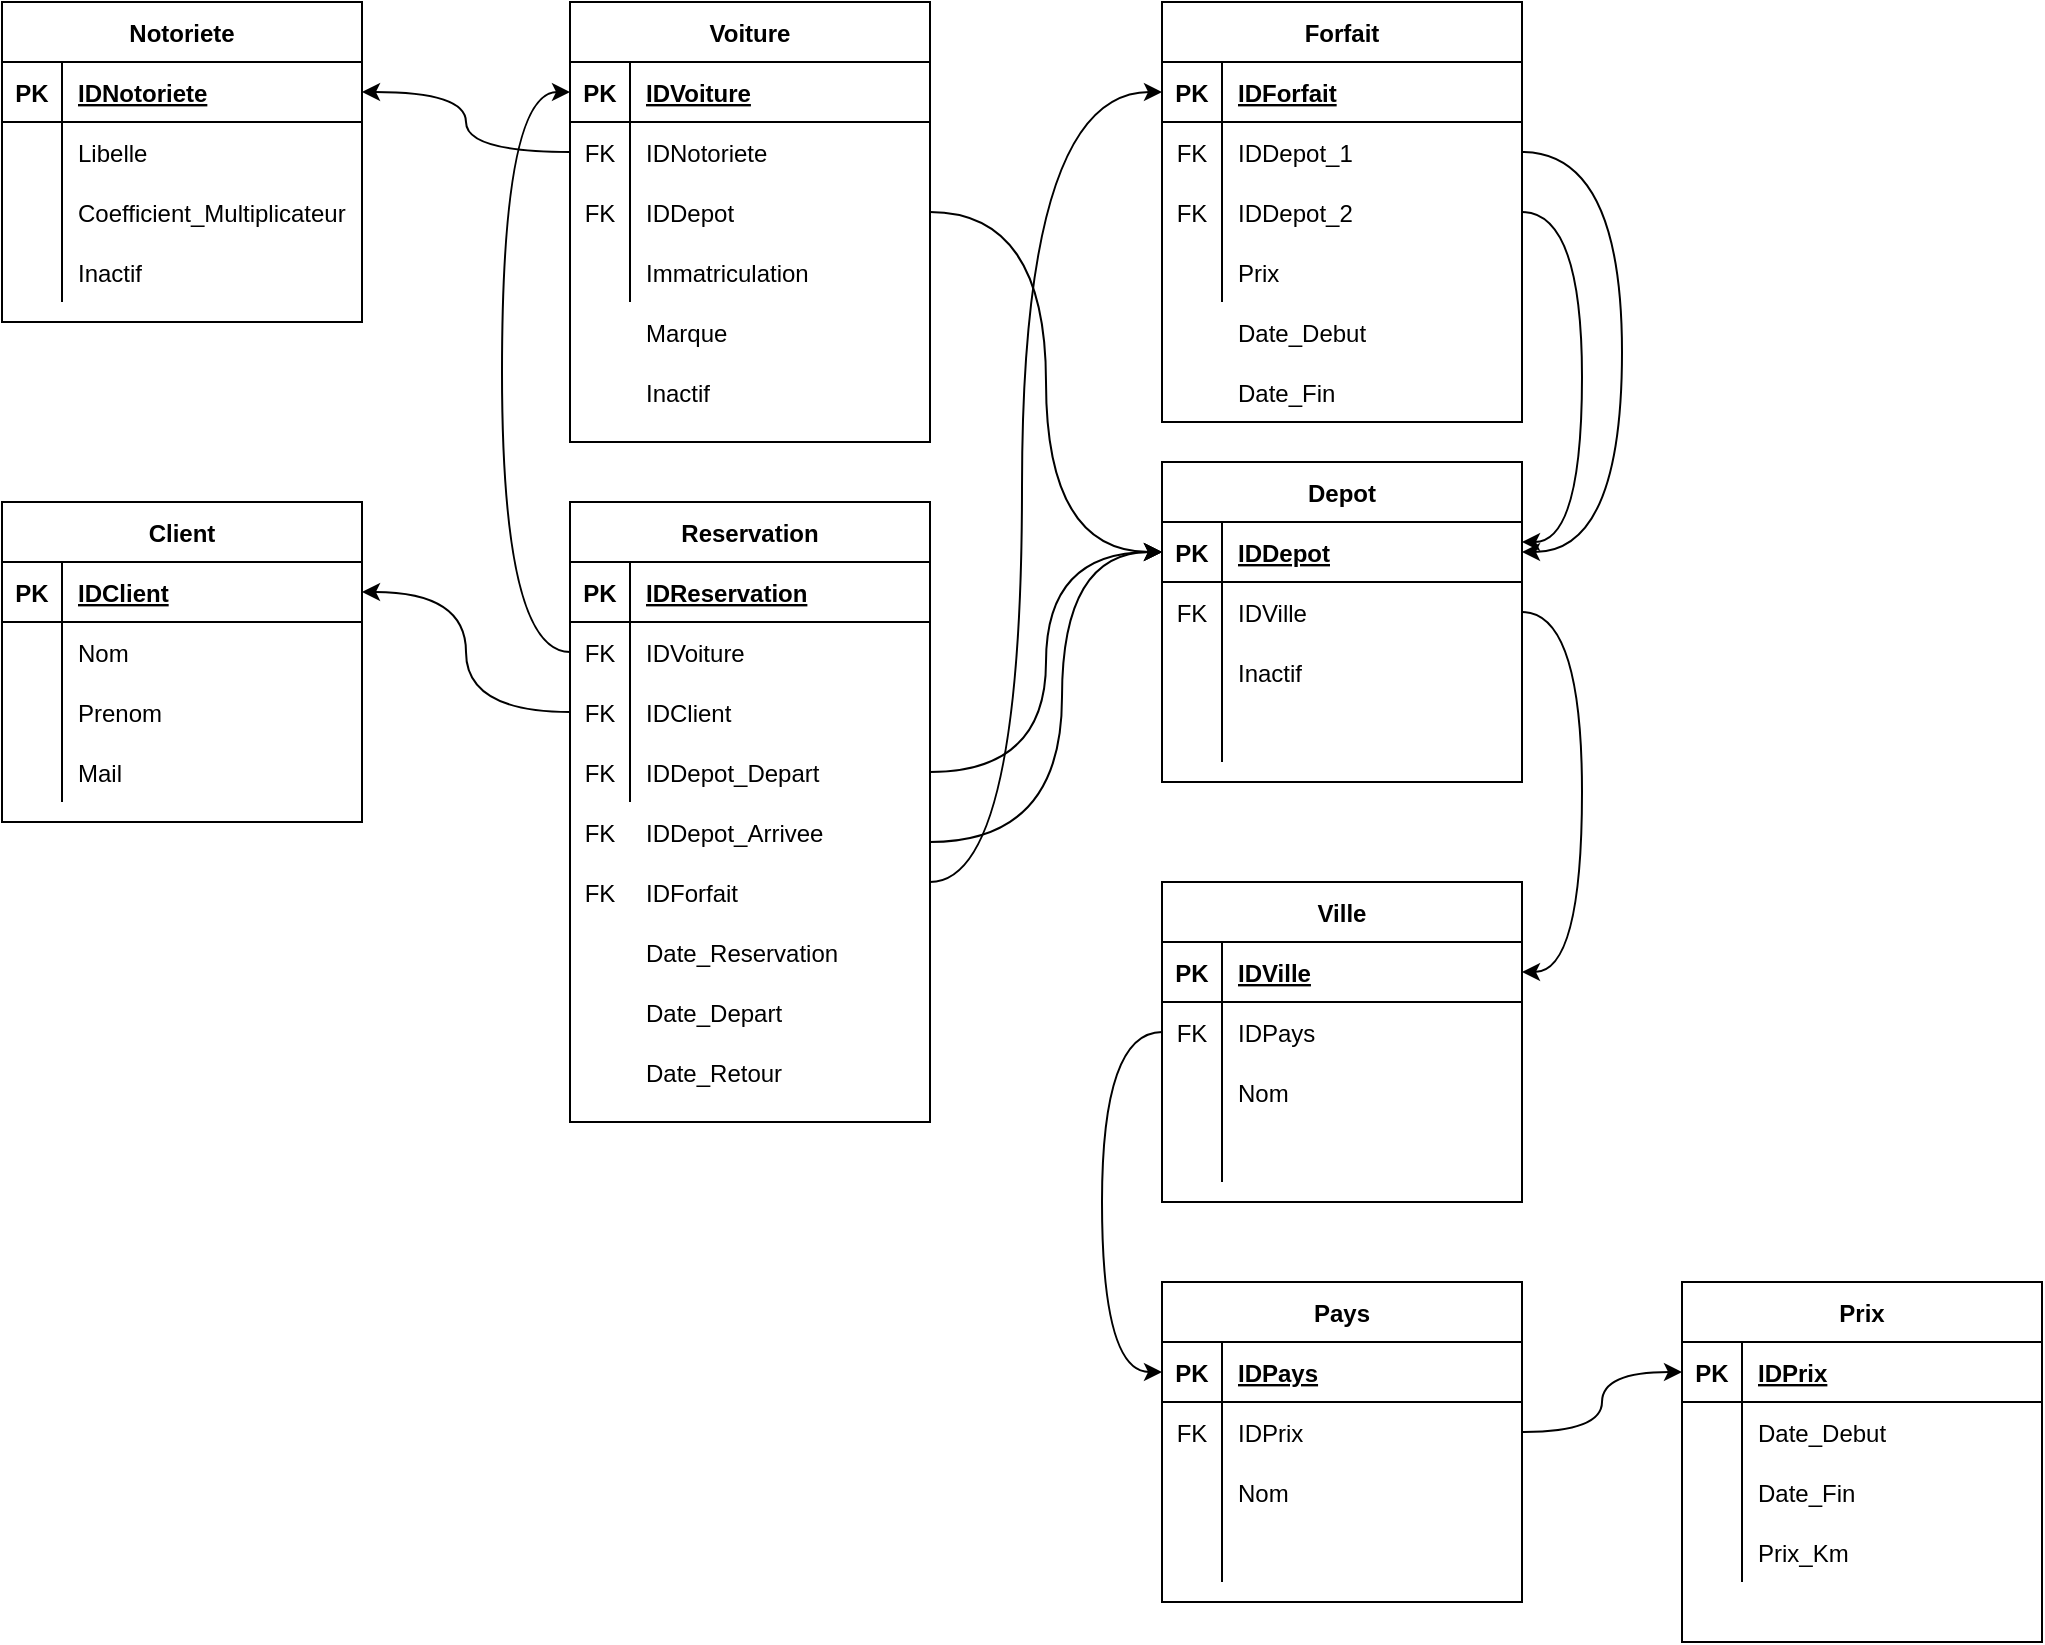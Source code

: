 <mxfile version="14.4.3" type="device"><diagram id="C5RBs43oDa-KdzZeNtuy" name="Page-1"><mxGraphModel dx="954" dy="632" grid="1" gridSize="10" guides="1" tooltips="1" connect="1" arrows="1" fold="1" page="1" pageScale="1" pageWidth="827" pageHeight="1169" math="0" shadow="0"><root><mxCell id="WIyWlLk6GJQsqaUBKTNV-0"/><mxCell id="WIyWlLk6GJQsqaUBKTNV-1" parent="WIyWlLk6GJQsqaUBKTNV-0"/><mxCell id="fyf5GPhrcQFRawaEFToc-0" value="Notoriete" style="shape=table;startSize=30;container=1;collapsible=1;childLayout=tableLayout;fixedRows=1;rowLines=0;fontStyle=1;align=center;resizeLast=1;" parent="WIyWlLk6GJQsqaUBKTNV-1" vertex="1"><mxGeometry x="40" y="80" width="180" height="160" as="geometry"/></mxCell><mxCell id="fyf5GPhrcQFRawaEFToc-1" value="" style="shape=partialRectangle;collapsible=0;dropTarget=0;pointerEvents=0;fillColor=none;top=0;left=0;bottom=1;right=0;points=[[0,0.5],[1,0.5]];portConstraint=eastwest;" parent="fyf5GPhrcQFRawaEFToc-0" vertex="1"><mxGeometry y="30" width="180" height="30" as="geometry"/></mxCell><mxCell id="fyf5GPhrcQFRawaEFToc-2" value="PK" style="shape=partialRectangle;connectable=0;fillColor=none;top=0;left=0;bottom=0;right=0;fontStyle=1;overflow=hidden;" parent="fyf5GPhrcQFRawaEFToc-1" vertex="1"><mxGeometry width="30" height="30" as="geometry"/></mxCell><mxCell id="fyf5GPhrcQFRawaEFToc-3" value="IDNotoriete" style="shape=partialRectangle;connectable=0;fillColor=none;top=0;left=0;bottom=0;right=0;align=left;spacingLeft=6;fontStyle=5;overflow=hidden;" parent="fyf5GPhrcQFRawaEFToc-1" vertex="1"><mxGeometry x="30" width="150" height="30" as="geometry"/></mxCell><mxCell id="fyf5GPhrcQFRawaEFToc-4" value="" style="shape=partialRectangle;collapsible=0;dropTarget=0;pointerEvents=0;fillColor=none;top=0;left=0;bottom=0;right=0;points=[[0,0.5],[1,0.5]];portConstraint=eastwest;" parent="fyf5GPhrcQFRawaEFToc-0" vertex="1"><mxGeometry y="60" width="180" height="30" as="geometry"/></mxCell><mxCell id="fyf5GPhrcQFRawaEFToc-5" value="" style="shape=partialRectangle;connectable=0;fillColor=none;top=0;left=0;bottom=0;right=0;editable=1;overflow=hidden;" parent="fyf5GPhrcQFRawaEFToc-4" vertex="1"><mxGeometry width="30" height="30" as="geometry"/></mxCell><mxCell id="fyf5GPhrcQFRawaEFToc-6" value="Libelle" style="shape=partialRectangle;connectable=0;fillColor=none;top=0;left=0;bottom=0;right=0;align=left;spacingLeft=6;overflow=hidden;" parent="fyf5GPhrcQFRawaEFToc-4" vertex="1"><mxGeometry x="30" width="150" height="30" as="geometry"/></mxCell><mxCell id="fyf5GPhrcQFRawaEFToc-7" value="" style="shape=partialRectangle;collapsible=0;dropTarget=0;pointerEvents=0;fillColor=none;top=0;left=0;bottom=0;right=0;points=[[0,0.5],[1,0.5]];portConstraint=eastwest;" parent="fyf5GPhrcQFRawaEFToc-0" vertex="1"><mxGeometry y="90" width="180" height="30" as="geometry"/></mxCell><mxCell id="fyf5GPhrcQFRawaEFToc-8" value="" style="shape=partialRectangle;connectable=0;fillColor=none;top=0;left=0;bottom=0;right=0;editable=1;overflow=hidden;" parent="fyf5GPhrcQFRawaEFToc-7" vertex="1"><mxGeometry width="30" height="30" as="geometry"/></mxCell><mxCell id="fyf5GPhrcQFRawaEFToc-9" value="Coefficient_Multiplicateur" style="shape=partialRectangle;connectable=0;fillColor=none;top=0;left=0;bottom=0;right=0;align=left;spacingLeft=6;overflow=hidden;" parent="fyf5GPhrcQFRawaEFToc-7" vertex="1"><mxGeometry x="30" width="150" height="30" as="geometry"/></mxCell><mxCell id="fyf5GPhrcQFRawaEFToc-10" value="" style="shape=partialRectangle;collapsible=0;dropTarget=0;pointerEvents=0;fillColor=none;top=0;left=0;bottom=0;right=0;points=[[0,0.5],[1,0.5]];portConstraint=eastwest;" parent="fyf5GPhrcQFRawaEFToc-0" vertex="1"><mxGeometry y="120" width="180" height="30" as="geometry"/></mxCell><mxCell id="fyf5GPhrcQFRawaEFToc-11" value="" style="shape=partialRectangle;connectable=0;fillColor=none;top=0;left=0;bottom=0;right=0;editable=1;overflow=hidden;" parent="fyf5GPhrcQFRawaEFToc-10" vertex="1"><mxGeometry width="30" height="30" as="geometry"/></mxCell><mxCell id="fyf5GPhrcQFRawaEFToc-12" value="Inactif" style="shape=partialRectangle;connectable=0;fillColor=none;top=0;left=0;bottom=0;right=0;align=left;spacingLeft=6;overflow=hidden;" parent="fyf5GPhrcQFRawaEFToc-10" vertex="1"><mxGeometry x="30" width="150" height="30" as="geometry"/></mxCell><mxCell id="fyf5GPhrcQFRawaEFToc-13" value="Voiture" style="shape=table;startSize=30;container=1;collapsible=1;childLayout=tableLayout;fixedRows=1;rowLines=0;fontStyle=1;align=center;resizeLast=1;" parent="WIyWlLk6GJQsqaUBKTNV-1" vertex="1"><mxGeometry x="324" y="80" width="180" height="220" as="geometry"/></mxCell><mxCell id="fyf5GPhrcQFRawaEFToc-14" value="" style="shape=partialRectangle;collapsible=0;dropTarget=0;pointerEvents=0;fillColor=none;top=0;left=0;bottom=1;right=0;points=[[0,0.5],[1,0.5]];portConstraint=eastwest;" parent="fyf5GPhrcQFRawaEFToc-13" vertex="1"><mxGeometry y="30" width="180" height="30" as="geometry"/></mxCell><mxCell id="fyf5GPhrcQFRawaEFToc-15" value="PK" style="shape=partialRectangle;connectable=0;fillColor=none;top=0;left=0;bottom=0;right=0;fontStyle=1;overflow=hidden;" parent="fyf5GPhrcQFRawaEFToc-14" vertex="1"><mxGeometry width="30" height="30" as="geometry"/></mxCell><mxCell id="fyf5GPhrcQFRawaEFToc-16" value="IDVoiture" style="shape=partialRectangle;connectable=0;fillColor=none;top=0;left=0;bottom=0;right=0;align=left;spacingLeft=6;fontStyle=5;overflow=hidden;" parent="fyf5GPhrcQFRawaEFToc-14" vertex="1"><mxGeometry x="30" width="150" height="30" as="geometry"/></mxCell><mxCell id="fyf5GPhrcQFRawaEFToc-17" value="" style="shape=partialRectangle;collapsible=0;dropTarget=0;pointerEvents=0;fillColor=none;top=0;left=0;bottom=0;right=0;points=[[0,0.5],[1,0.5]];portConstraint=eastwest;" parent="fyf5GPhrcQFRawaEFToc-13" vertex="1"><mxGeometry y="60" width="180" height="30" as="geometry"/></mxCell><mxCell id="fyf5GPhrcQFRawaEFToc-18" value="FK" style="shape=partialRectangle;connectable=0;fillColor=none;top=0;left=0;bottom=0;right=0;editable=1;overflow=hidden;" parent="fyf5GPhrcQFRawaEFToc-17" vertex="1"><mxGeometry width="30" height="30" as="geometry"/></mxCell><mxCell id="fyf5GPhrcQFRawaEFToc-19" value="IDNotoriete" style="shape=partialRectangle;connectable=0;fillColor=none;top=0;left=0;bottom=0;right=0;align=left;spacingLeft=6;overflow=hidden;" parent="fyf5GPhrcQFRawaEFToc-17" vertex="1"><mxGeometry x="30" width="150" height="30" as="geometry"/></mxCell><mxCell id="fyf5GPhrcQFRawaEFToc-20" value="" style="shape=partialRectangle;collapsible=0;dropTarget=0;pointerEvents=0;fillColor=none;top=0;left=0;bottom=0;right=0;points=[[0,0.5],[1,0.5]];portConstraint=eastwest;" parent="fyf5GPhrcQFRawaEFToc-13" vertex="1"><mxGeometry y="90" width="180" height="30" as="geometry"/></mxCell><mxCell id="fyf5GPhrcQFRawaEFToc-21" value="FK" style="shape=partialRectangle;connectable=0;fillColor=none;top=0;left=0;bottom=0;right=0;editable=1;overflow=hidden;" parent="fyf5GPhrcQFRawaEFToc-20" vertex="1"><mxGeometry width="30" height="30" as="geometry"/></mxCell><mxCell id="fyf5GPhrcQFRawaEFToc-22" value="IDDepot" style="shape=partialRectangle;connectable=0;fillColor=none;top=0;left=0;bottom=0;right=0;align=left;spacingLeft=6;overflow=hidden;" parent="fyf5GPhrcQFRawaEFToc-20" vertex="1"><mxGeometry x="30" width="150" height="30" as="geometry"/></mxCell><mxCell id="fyf5GPhrcQFRawaEFToc-23" value="" style="shape=partialRectangle;collapsible=0;dropTarget=0;pointerEvents=0;fillColor=none;top=0;left=0;bottom=0;right=0;points=[[0,0.5],[1,0.5]];portConstraint=eastwest;" parent="fyf5GPhrcQFRawaEFToc-13" vertex="1"><mxGeometry y="120" width="180" height="30" as="geometry"/></mxCell><mxCell id="fyf5GPhrcQFRawaEFToc-24" value="" style="shape=partialRectangle;connectable=0;fillColor=none;top=0;left=0;bottom=0;right=0;editable=1;overflow=hidden;" parent="fyf5GPhrcQFRawaEFToc-23" vertex="1"><mxGeometry width="30" height="30" as="geometry"/></mxCell><mxCell id="fyf5GPhrcQFRawaEFToc-25" value="Immatriculation" style="shape=partialRectangle;connectable=0;fillColor=none;top=0;left=0;bottom=0;right=0;align=left;spacingLeft=6;overflow=hidden;" parent="fyf5GPhrcQFRawaEFToc-23" vertex="1"><mxGeometry x="30" width="150" height="30" as="geometry"/></mxCell><mxCell id="fyf5GPhrcQFRawaEFToc-26" style="edgeStyle=orthogonalEdgeStyle;rounded=0;orthogonalLoop=1;jettySize=auto;html=1;exitX=0;exitY=0.5;exitDx=0;exitDy=0;entryX=1;entryY=0.5;entryDx=0;entryDy=0;curved=1;" parent="WIyWlLk6GJQsqaUBKTNV-1" source="fyf5GPhrcQFRawaEFToc-17" target="fyf5GPhrcQFRawaEFToc-1" edge="1"><mxGeometry relative="1" as="geometry"/></mxCell><mxCell id="fyf5GPhrcQFRawaEFToc-27" value="Client" style="shape=table;startSize=30;container=1;collapsible=1;childLayout=tableLayout;fixedRows=1;rowLines=0;fontStyle=1;align=center;resizeLast=1;" parent="WIyWlLk6GJQsqaUBKTNV-1" vertex="1"><mxGeometry x="40" y="330" width="180" height="160" as="geometry"/></mxCell><mxCell id="fyf5GPhrcQFRawaEFToc-28" value="" style="shape=partialRectangle;collapsible=0;dropTarget=0;pointerEvents=0;fillColor=none;top=0;left=0;bottom=1;right=0;points=[[0,0.5],[1,0.5]];portConstraint=eastwest;" parent="fyf5GPhrcQFRawaEFToc-27" vertex="1"><mxGeometry y="30" width="180" height="30" as="geometry"/></mxCell><mxCell id="fyf5GPhrcQFRawaEFToc-29" value="PK" style="shape=partialRectangle;connectable=0;fillColor=none;top=0;left=0;bottom=0;right=0;fontStyle=1;overflow=hidden;" parent="fyf5GPhrcQFRawaEFToc-28" vertex="1"><mxGeometry width="30" height="30" as="geometry"/></mxCell><mxCell id="fyf5GPhrcQFRawaEFToc-30" value="IDClient" style="shape=partialRectangle;connectable=0;fillColor=none;top=0;left=0;bottom=0;right=0;align=left;spacingLeft=6;fontStyle=5;overflow=hidden;" parent="fyf5GPhrcQFRawaEFToc-28" vertex="1"><mxGeometry x="30" width="150" height="30" as="geometry"/></mxCell><mxCell id="fyf5GPhrcQFRawaEFToc-31" value="" style="shape=partialRectangle;collapsible=0;dropTarget=0;pointerEvents=0;fillColor=none;top=0;left=0;bottom=0;right=0;points=[[0,0.5],[1,0.5]];portConstraint=eastwest;" parent="fyf5GPhrcQFRawaEFToc-27" vertex="1"><mxGeometry y="60" width="180" height="30" as="geometry"/></mxCell><mxCell id="fyf5GPhrcQFRawaEFToc-32" value="" style="shape=partialRectangle;connectable=0;fillColor=none;top=0;left=0;bottom=0;right=0;editable=1;overflow=hidden;" parent="fyf5GPhrcQFRawaEFToc-31" vertex="1"><mxGeometry width="30" height="30" as="geometry"/></mxCell><mxCell id="fyf5GPhrcQFRawaEFToc-33" value="Nom" style="shape=partialRectangle;connectable=0;fillColor=none;top=0;left=0;bottom=0;right=0;align=left;spacingLeft=6;overflow=hidden;" parent="fyf5GPhrcQFRawaEFToc-31" vertex="1"><mxGeometry x="30" width="150" height="30" as="geometry"/></mxCell><mxCell id="fyf5GPhrcQFRawaEFToc-34" value="" style="shape=partialRectangle;collapsible=0;dropTarget=0;pointerEvents=0;fillColor=none;top=0;left=0;bottom=0;right=0;points=[[0,0.5],[1,0.5]];portConstraint=eastwest;" parent="fyf5GPhrcQFRawaEFToc-27" vertex="1"><mxGeometry y="90" width="180" height="30" as="geometry"/></mxCell><mxCell id="fyf5GPhrcQFRawaEFToc-35" value="" style="shape=partialRectangle;connectable=0;fillColor=none;top=0;left=0;bottom=0;right=0;editable=1;overflow=hidden;" parent="fyf5GPhrcQFRawaEFToc-34" vertex="1"><mxGeometry width="30" height="30" as="geometry"/></mxCell><mxCell id="fyf5GPhrcQFRawaEFToc-36" value="Prenom" style="shape=partialRectangle;connectable=0;fillColor=none;top=0;left=0;bottom=0;right=0;align=left;spacingLeft=6;overflow=hidden;" parent="fyf5GPhrcQFRawaEFToc-34" vertex="1"><mxGeometry x="30" width="150" height="30" as="geometry"/></mxCell><mxCell id="fyf5GPhrcQFRawaEFToc-37" value="" style="shape=partialRectangle;collapsible=0;dropTarget=0;pointerEvents=0;fillColor=none;top=0;left=0;bottom=0;right=0;points=[[0,0.5],[1,0.5]];portConstraint=eastwest;" parent="fyf5GPhrcQFRawaEFToc-27" vertex="1"><mxGeometry y="120" width="180" height="30" as="geometry"/></mxCell><mxCell id="fyf5GPhrcQFRawaEFToc-38" value="" style="shape=partialRectangle;connectable=0;fillColor=none;top=0;left=0;bottom=0;right=0;editable=1;overflow=hidden;" parent="fyf5GPhrcQFRawaEFToc-37" vertex="1"><mxGeometry width="30" height="30" as="geometry"/></mxCell><mxCell id="fyf5GPhrcQFRawaEFToc-39" value="Mail" style="shape=partialRectangle;connectable=0;fillColor=none;top=0;left=0;bottom=0;right=0;align=left;spacingLeft=6;overflow=hidden;" parent="fyf5GPhrcQFRawaEFToc-37" vertex="1"><mxGeometry x="30" width="150" height="30" as="geometry"/></mxCell><mxCell id="fyf5GPhrcQFRawaEFToc-40" value="Reservation" style="shape=table;startSize=30;container=1;collapsible=1;childLayout=tableLayout;fixedRows=1;rowLines=0;fontStyle=1;align=center;resizeLast=1;" parent="WIyWlLk6GJQsqaUBKTNV-1" vertex="1"><mxGeometry x="324" y="330" width="180" height="310" as="geometry"/></mxCell><mxCell id="fyf5GPhrcQFRawaEFToc-41" value="" style="shape=partialRectangle;collapsible=0;dropTarget=0;pointerEvents=0;fillColor=none;top=0;left=0;bottom=1;right=0;points=[[0,0.5],[1,0.5]];portConstraint=eastwest;" parent="fyf5GPhrcQFRawaEFToc-40" vertex="1"><mxGeometry y="30" width="180" height="30" as="geometry"/></mxCell><mxCell id="fyf5GPhrcQFRawaEFToc-42" value="PK" style="shape=partialRectangle;connectable=0;fillColor=none;top=0;left=0;bottom=0;right=0;fontStyle=1;overflow=hidden;" parent="fyf5GPhrcQFRawaEFToc-41" vertex="1"><mxGeometry width="30" height="30" as="geometry"/></mxCell><mxCell id="fyf5GPhrcQFRawaEFToc-43" value="IDReservation" style="shape=partialRectangle;connectable=0;fillColor=none;top=0;left=0;bottom=0;right=0;align=left;spacingLeft=6;fontStyle=5;overflow=hidden;" parent="fyf5GPhrcQFRawaEFToc-41" vertex="1"><mxGeometry x="30" width="150" height="30" as="geometry"/></mxCell><mxCell id="fyf5GPhrcQFRawaEFToc-44" value="" style="shape=partialRectangle;collapsible=0;dropTarget=0;pointerEvents=0;fillColor=none;top=0;left=0;bottom=0;right=0;points=[[0,0.5],[1,0.5]];portConstraint=eastwest;" parent="fyf5GPhrcQFRawaEFToc-40" vertex="1"><mxGeometry y="60" width="180" height="30" as="geometry"/></mxCell><mxCell id="fyf5GPhrcQFRawaEFToc-45" value="FK" style="shape=partialRectangle;connectable=0;fillColor=none;top=0;left=0;bottom=0;right=0;editable=1;overflow=hidden;" parent="fyf5GPhrcQFRawaEFToc-44" vertex="1"><mxGeometry width="30" height="30" as="geometry"/></mxCell><mxCell id="fyf5GPhrcQFRawaEFToc-46" value="IDVoiture" style="shape=partialRectangle;connectable=0;fillColor=none;top=0;left=0;bottom=0;right=0;align=left;spacingLeft=6;overflow=hidden;" parent="fyf5GPhrcQFRawaEFToc-44" vertex="1"><mxGeometry x="30" width="150" height="30" as="geometry"/></mxCell><mxCell id="fyf5GPhrcQFRawaEFToc-47" value="" style="shape=partialRectangle;collapsible=0;dropTarget=0;pointerEvents=0;fillColor=none;top=0;left=0;bottom=0;right=0;points=[[0,0.5],[1,0.5]];portConstraint=eastwest;" parent="fyf5GPhrcQFRawaEFToc-40" vertex="1"><mxGeometry y="90" width="180" height="30" as="geometry"/></mxCell><mxCell id="fyf5GPhrcQFRawaEFToc-48" value="FK" style="shape=partialRectangle;connectable=0;fillColor=none;top=0;left=0;bottom=0;right=0;editable=1;overflow=hidden;" parent="fyf5GPhrcQFRawaEFToc-47" vertex="1"><mxGeometry width="30" height="30" as="geometry"/></mxCell><mxCell id="fyf5GPhrcQFRawaEFToc-49" value="IDClient" style="shape=partialRectangle;connectable=0;fillColor=none;top=0;left=0;bottom=0;right=0;align=left;spacingLeft=6;overflow=hidden;" parent="fyf5GPhrcQFRawaEFToc-47" vertex="1"><mxGeometry x="30" width="150" height="30" as="geometry"/></mxCell><mxCell id="fyf5GPhrcQFRawaEFToc-50" value="" style="shape=partialRectangle;collapsible=0;dropTarget=0;pointerEvents=0;fillColor=none;top=0;left=0;bottom=0;right=0;points=[[0,0.5],[1,0.5]];portConstraint=eastwest;" parent="fyf5GPhrcQFRawaEFToc-40" vertex="1"><mxGeometry y="120" width="180" height="30" as="geometry"/></mxCell><mxCell id="fyf5GPhrcQFRawaEFToc-51" value="FK" style="shape=partialRectangle;connectable=0;fillColor=none;top=0;left=0;bottom=0;right=0;editable=1;overflow=hidden;" parent="fyf5GPhrcQFRawaEFToc-50" vertex="1"><mxGeometry width="30" height="30" as="geometry"/></mxCell><mxCell id="fyf5GPhrcQFRawaEFToc-52" value="IDDepot_Depart" style="shape=partialRectangle;connectable=0;fillColor=none;top=0;left=0;bottom=0;right=0;align=left;spacingLeft=6;overflow=hidden;" parent="fyf5GPhrcQFRawaEFToc-50" vertex="1"><mxGeometry x="30" width="150" height="30" as="geometry"/></mxCell><mxCell id="fyf5GPhrcQFRawaEFToc-54" value="Depot" style="shape=table;startSize=30;container=1;collapsible=1;childLayout=tableLayout;fixedRows=1;rowLines=0;fontStyle=1;align=center;resizeLast=1;" parent="WIyWlLk6GJQsqaUBKTNV-1" vertex="1"><mxGeometry x="620" y="310" width="180" height="160" as="geometry"/></mxCell><mxCell id="fyf5GPhrcQFRawaEFToc-55" value="" style="shape=partialRectangle;collapsible=0;dropTarget=0;pointerEvents=0;fillColor=none;top=0;left=0;bottom=1;right=0;points=[[0,0.5],[1,0.5]];portConstraint=eastwest;" parent="fyf5GPhrcQFRawaEFToc-54" vertex="1"><mxGeometry y="30" width="180" height="30" as="geometry"/></mxCell><mxCell id="fyf5GPhrcQFRawaEFToc-56" value="PK" style="shape=partialRectangle;connectable=0;fillColor=none;top=0;left=0;bottom=0;right=0;fontStyle=1;overflow=hidden;" parent="fyf5GPhrcQFRawaEFToc-55" vertex="1"><mxGeometry width="30" height="30" as="geometry"/></mxCell><mxCell id="fyf5GPhrcQFRawaEFToc-57" value="IDDepot" style="shape=partialRectangle;connectable=0;fillColor=none;top=0;left=0;bottom=0;right=0;align=left;spacingLeft=6;fontStyle=5;overflow=hidden;" parent="fyf5GPhrcQFRawaEFToc-55" vertex="1"><mxGeometry x="30" width="150" height="30" as="geometry"/></mxCell><mxCell id="fyf5GPhrcQFRawaEFToc-58" value="" style="shape=partialRectangle;collapsible=0;dropTarget=0;pointerEvents=0;fillColor=none;top=0;left=0;bottom=0;right=0;points=[[0,0.5],[1,0.5]];portConstraint=eastwest;" parent="fyf5GPhrcQFRawaEFToc-54" vertex="1"><mxGeometry y="60" width="180" height="30" as="geometry"/></mxCell><mxCell id="fyf5GPhrcQFRawaEFToc-59" value="FK" style="shape=partialRectangle;connectable=0;fillColor=none;top=0;left=0;bottom=0;right=0;editable=1;overflow=hidden;" parent="fyf5GPhrcQFRawaEFToc-58" vertex="1"><mxGeometry width="30" height="30" as="geometry"/></mxCell><mxCell id="fyf5GPhrcQFRawaEFToc-60" value="IDVille" style="shape=partialRectangle;connectable=0;fillColor=none;top=0;left=0;bottom=0;right=0;align=left;spacingLeft=6;overflow=hidden;" parent="fyf5GPhrcQFRawaEFToc-58" vertex="1"><mxGeometry x="30" width="150" height="30" as="geometry"/></mxCell><mxCell id="fyf5GPhrcQFRawaEFToc-61" value="" style="shape=partialRectangle;collapsible=0;dropTarget=0;pointerEvents=0;fillColor=none;top=0;left=0;bottom=0;right=0;points=[[0,0.5],[1,0.5]];portConstraint=eastwest;" parent="fyf5GPhrcQFRawaEFToc-54" vertex="1"><mxGeometry y="90" width="180" height="30" as="geometry"/></mxCell><mxCell id="fyf5GPhrcQFRawaEFToc-62" value="" style="shape=partialRectangle;connectable=0;fillColor=none;top=0;left=0;bottom=0;right=0;editable=1;overflow=hidden;" parent="fyf5GPhrcQFRawaEFToc-61" vertex="1"><mxGeometry width="30" height="30" as="geometry"/></mxCell><mxCell id="fyf5GPhrcQFRawaEFToc-63" value="Inactif" style="shape=partialRectangle;connectable=0;fillColor=none;top=0;left=0;bottom=0;right=0;align=left;spacingLeft=6;overflow=hidden;" parent="fyf5GPhrcQFRawaEFToc-61" vertex="1"><mxGeometry x="30" width="150" height="30" as="geometry"/></mxCell><mxCell id="fyf5GPhrcQFRawaEFToc-64" value="" style="shape=partialRectangle;collapsible=0;dropTarget=0;pointerEvents=0;fillColor=none;top=0;left=0;bottom=0;right=0;points=[[0,0.5],[1,0.5]];portConstraint=eastwest;" parent="fyf5GPhrcQFRawaEFToc-54" vertex="1"><mxGeometry y="120" width="180" height="30" as="geometry"/></mxCell><mxCell id="fyf5GPhrcQFRawaEFToc-65" value="" style="shape=partialRectangle;connectable=0;fillColor=none;top=0;left=0;bottom=0;right=0;editable=1;overflow=hidden;" parent="fyf5GPhrcQFRawaEFToc-64" vertex="1"><mxGeometry width="30" height="30" as="geometry"/></mxCell><mxCell id="fyf5GPhrcQFRawaEFToc-66" value="" style="shape=partialRectangle;connectable=0;fillColor=none;top=0;left=0;bottom=0;right=0;align=left;spacingLeft=6;overflow=hidden;" parent="fyf5GPhrcQFRawaEFToc-64" vertex="1"><mxGeometry x="30" width="150" height="30" as="geometry"/></mxCell><mxCell id="fyf5GPhrcQFRawaEFToc-68" style="edgeStyle=orthogonalEdgeStyle;curved=1;rounded=0;orthogonalLoop=1;jettySize=auto;html=1;exitX=0;exitY=0.5;exitDx=0;exitDy=0;entryX=1;entryY=0.5;entryDx=0;entryDy=0;" parent="WIyWlLk6GJQsqaUBKTNV-1" source="fyf5GPhrcQFRawaEFToc-47" target="fyf5GPhrcQFRawaEFToc-28" edge="1"><mxGeometry relative="1" as="geometry"/></mxCell><mxCell id="fyf5GPhrcQFRawaEFToc-69" value="IDDepot_Arrivee" style="shape=partialRectangle;connectable=0;fillColor=none;top=0;left=0;bottom=0;right=0;align=left;spacingLeft=6;overflow=hidden;" parent="WIyWlLk6GJQsqaUBKTNV-1" vertex="1"><mxGeometry x="354" y="480" width="150" height="30" as="geometry"/></mxCell><mxCell id="fyf5GPhrcQFRawaEFToc-70" value="IDForfait" style="shape=partialRectangle;connectable=0;top=0;left=0;bottom=0;right=0;align=left;spacingLeft=6;overflow=hidden;fillColor=none;" parent="WIyWlLk6GJQsqaUBKTNV-1" vertex="1"><mxGeometry x="354" y="510" width="150" height="30" as="geometry"/></mxCell><mxCell id="fyf5GPhrcQFRawaEFToc-71" value="Date_Reservation" style="shape=partialRectangle;connectable=0;fillColor=none;top=0;left=0;bottom=0;right=0;align=left;spacingLeft=6;overflow=hidden;" parent="WIyWlLk6GJQsqaUBKTNV-1" vertex="1"><mxGeometry x="354" y="540" width="150" height="30" as="geometry"/></mxCell><mxCell id="fyf5GPhrcQFRawaEFToc-72" value="FK" style="shape=partialRectangle;connectable=0;fillColor=none;top=0;left=0;bottom=0;right=0;editable=1;overflow=hidden;" parent="WIyWlLk6GJQsqaUBKTNV-1" vertex="1"><mxGeometry x="324" y="480" width="30" height="30" as="geometry"/></mxCell><mxCell id="fyf5GPhrcQFRawaEFToc-73" value="Ville" style="shape=table;startSize=30;container=1;collapsible=1;childLayout=tableLayout;fixedRows=1;rowLines=0;fontStyle=1;align=center;resizeLast=1;" parent="WIyWlLk6GJQsqaUBKTNV-1" vertex="1"><mxGeometry x="620" y="520" width="180" height="160" as="geometry"/></mxCell><mxCell id="fyf5GPhrcQFRawaEFToc-74" value="" style="shape=partialRectangle;collapsible=0;dropTarget=0;pointerEvents=0;fillColor=none;top=0;left=0;bottom=1;right=0;points=[[0,0.5],[1,0.5]];portConstraint=eastwest;" parent="fyf5GPhrcQFRawaEFToc-73" vertex="1"><mxGeometry y="30" width="180" height="30" as="geometry"/></mxCell><mxCell id="fyf5GPhrcQFRawaEFToc-75" value="PK" style="shape=partialRectangle;connectable=0;fillColor=none;top=0;left=0;bottom=0;right=0;fontStyle=1;overflow=hidden;" parent="fyf5GPhrcQFRawaEFToc-74" vertex="1"><mxGeometry width="30" height="30" as="geometry"/></mxCell><mxCell id="fyf5GPhrcQFRawaEFToc-76" value="IDVille" style="shape=partialRectangle;connectable=0;fillColor=none;top=0;left=0;bottom=0;right=0;align=left;spacingLeft=6;fontStyle=5;overflow=hidden;" parent="fyf5GPhrcQFRawaEFToc-74" vertex="1"><mxGeometry x="30" width="150" height="30" as="geometry"/></mxCell><mxCell id="fyf5GPhrcQFRawaEFToc-77" value="" style="shape=partialRectangle;collapsible=0;dropTarget=0;pointerEvents=0;fillColor=none;top=0;left=0;bottom=0;right=0;points=[[0,0.5],[1,0.5]];portConstraint=eastwest;" parent="fyf5GPhrcQFRawaEFToc-73" vertex="1"><mxGeometry y="60" width="180" height="30" as="geometry"/></mxCell><mxCell id="fyf5GPhrcQFRawaEFToc-78" value="FK" style="shape=partialRectangle;connectable=0;fillColor=none;top=0;left=0;bottom=0;right=0;editable=1;overflow=hidden;" parent="fyf5GPhrcQFRawaEFToc-77" vertex="1"><mxGeometry width="30" height="30" as="geometry"/></mxCell><mxCell id="fyf5GPhrcQFRawaEFToc-79" value="IDPays" style="shape=partialRectangle;connectable=0;fillColor=none;top=0;left=0;bottom=0;right=0;align=left;spacingLeft=6;overflow=hidden;" parent="fyf5GPhrcQFRawaEFToc-77" vertex="1"><mxGeometry x="30" width="150" height="30" as="geometry"/></mxCell><mxCell id="fyf5GPhrcQFRawaEFToc-80" value="" style="shape=partialRectangle;collapsible=0;dropTarget=0;pointerEvents=0;fillColor=none;top=0;left=0;bottom=0;right=0;points=[[0,0.5],[1,0.5]];portConstraint=eastwest;" parent="fyf5GPhrcQFRawaEFToc-73" vertex="1"><mxGeometry y="90" width="180" height="30" as="geometry"/></mxCell><mxCell id="fyf5GPhrcQFRawaEFToc-81" value="" style="shape=partialRectangle;connectable=0;fillColor=none;top=0;left=0;bottom=0;right=0;editable=1;overflow=hidden;" parent="fyf5GPhrcQFRawaEFToc-80" vertex="1"><mxGeometry width="30" height="30" as="geometry"/></mxCell><mxCell id="fyf5GPhrcQFRawaEFToc-82" value="" style="shape=partialRectangle;connectable=0;fillColor=none;top=0;left=0;bottom=0;right=0;align=left;spacingLeft=6;overflow=hidden;" parent="fyf5GPhrcQFRawaEFToc-80" vertex="1"><mxGeometry x="30" width="150" height="30" as="geometry"/></mxCell><mxCell id="fyf5GPhrcQFRawaEFToc-83" value="" style="shape=partialRectangle;collapsible=0;dropTarget=0;pointerEvents=0;fillColor=none;top=0;left=0;bottom=0;right=0;points=[[0,0.5],[1,0.5]];portConstraint=eastwest;" parent="fyf5GPhrcQFRawaEFToc-73" vertex="1"><mxGeometry y="120" width="180" height="30" as="geometry"/></mxCell><mxCell id="fyf5GPhrcQFRawaEFToc-84" value="" style="shape=partialRectangle;connectable=0;fillColor=none;top=0;left=0;bottom=0;right=0;editable=1;overflow=hidden;" parent="fyf5GPhrcQFRawaEFToc-83" vertex="1"><mxGeometry width="30" height="30" as="geometry"/></mxCell><mxCell id="fyf5GPhrcQFRawaEFToc-85" value="" style="shape=partialRectangle;connectable=0;fillColor=none;top=0;left=0;bottom=0;right=0;align=left;spacingLeft=6;overflow=hidden;" parent="fyf5GPhrcQFRawaEFToc-83" vertex="1"><mxGeometry x="30" width="150" height="30" as="geometry"/></mxCell><mxCell id="fyf5GPhrcQFRawaEFToc-87" value="Pays" style="shape=table;startSize=30;container=1;collapsible=1;childLayout=tableLayout;fixedRows=1;rowLines=0;fontStyle=1;align=center;resizeLast=1;" parent="WIyWlLk6GJQsqaUBKTNV-1" vertex="1"><mxGeometry x="620" y="720" width="180" height="160" as="geometry"/></mxCell><mxCell id="fyf5GPhrcQFRawaEFToc-88" value="" style="shape=partialRectangle;collapsible=0;dropTarget=0;pointerEvents=0;fillColor=none;top=0;left=0;bottom=1;right=0;points=[[0,0.5],[1,0.5]];portConstraint=eastwest;" parent="fyf5GPhrcQFRawaEFToc-87" vertex="1"><mxGeometry y="30" width="180" height="30" as="geometry"/></mxCell><mxCell id="fyf5GPhrcQFRawaEFToc-89" value="PK" style="shape=partialRectangle;connectable=0;fillColor=none;top=0;left=0;bottom=0;right=0;fontStyle=1;overflow=hidden;" parent="fyf5GPhrcQFRawaEFToc-88" vertex="1"><mxGeometry width="30" height="30" as="geometry"/></mxCell><mxCell id="fyf5GPhrcQFRawaEFToc-90" value="IDPays" style="shape=partialRectangle;connectable=0;fillColor=none;top=0;left=0;bottom=0;right=0;align=left;spacingLeft=6;fontStyle=5;overflow=hidden;" parent="fyf5GPhrcQFRawaEFToc-88" vertex="1"><mxGeometry x="30" width="150" height="30" as="geometry"/></mxCell><mxCell id="fyf5GPhrcQFRawaEFToc-91" value="" style="shape=partialRectangle;collapsible=0;dropTarget=0;pointerEvents=0;fillColor=none;top=0;left=0;bottom=0;right=0;points=[[0,0.5],[1,0.5]];portConstraint=eastwest;" parent="fyf5GPhrcQFRawaEFToc-87" vertex="1"><mxGeometry y="60" width="180" height="30" as="geometry"/></mxCell><mxCell id="fyf5GPhrcQFRawaEFToc-92" value="FK" style="shape=partialRectangle;connectable=0;fillColor=none;top=0;left=0;bottom=0;right=0;editable=1;overflow=hidden;" parent="fyf5GPhrcQFRawaEFToc-91" vertex="1"><mxGeometry width="30" height="30" as="geometry"/></mxCell><mxCell id="fyf5GPhrcQFRawaEFToc-93" value="IDPrix" style="shape=partialRectangle;connectable=0;fillColor=none;top=0;left=0;bottom=0;right=0;align=left;spacingLeft=6;overflow=hidden;" parent="fyf5GPhrcQFRawaEFToc-91" vertex="1"><mxGeometry x="30" width="150" height="30" as="geometry"/></mxCell><mxCell id="fyf5GPhrcQFRawaEFToc-94" value="" style="shape=partialRectangle;collapsible=0;dropTarget=0;pointerEvents=0;fillColor=none;top=0;left=0;bottom=0;right=0;points=[[0,0.5],[1,0.5]];portConstraint=eastwest;" parent="fyf5GPhrcQFRawaEFToc-87" vertex="1"><mxGeometry y="90" width="180" height="30" as="geometry"/></mxCell><mxCell id="fyf5GPhrcQFRawaEFToc-95" value="" style="shape=partialRectangle;connectable=0;fillColor=none;top=0;left=0;bottom=0;right=0;editable=1;overflow=hidden;" parent="fyf5GPhrcQFRawaEFToc-94" vertex="1"><mxGeometry width="30" height="30" as="geometry"/></mxCell><mxCell id="fyf5GPhrcQFRawaEFToc-96" value="" style="shape=partialRectangle;connectable=0;fillColor=none;top=0;left=0;bottom=0;right=0;align=left;spacingLeft=6;overflow=hidden;" parent="fyf5GPhrcQFRawaEFToc-94" vertex="1"><mxGeometry x="30" width="150" height="30" as="geometry"/></mxCell><mxCell id="fyf5GPhrcQFRawaEFToc-97" value="" style="shape=partialRectangle;collapsible=0;dropTarget=0;pointerEvents=0;fillColor=none;top=0;left=0;bottom=0;right=0;points=[[0,0.5],[1,0.5]];portConstraint=eastwest;" parent="fyf5GPhrcQFRawaEFToc-87" vertex="1"><mxGeometry y="120" width="180" height="30" as="geometry"/></mxCell><mxCell id="fyf5GPhrcQFRawaEFToc-98" value="" style="shape=partialRectangle;connectable=0;fillColor=none;top=0;left=0;bottom=0;right=0;editable=1;overflow=hidden;" parent="fyf5GPhrcQFRawaEFToc-97" vertex="1"><mxGeometry width="30" height="30" as="geometry"/></mxCell><mxCell id="fyf5GPhrcQFRawaEFToc-99" value="" style="shape=partialRectangle;connectable=0;fillColor=none;top=0;left=0;bottom=0;right=0;align=left;spacingLeft=6;overflow=hidden;" parent="fyf5GPhrcQFRawaEFToc-97" vertex="1"><mxGeometry x="30" width="150" height="30" as="geometry"/></mxCell><mxCell id="fyf5GPhrcQFRawaEFToc-102" value="Prix" style="shape=table;startSize=30;container=1;collapsible=1;childLayout=tableLayout;fixedRows=1;rowLines=0;fontStyle=1;align=center;resizeLast=1;" parent="WIyWlLk6GJQsqaUBKTNV-1" vertex="1"><mxGeometry x="880" y="720" width="180" height="180" as="geometry"/></mxCell><mxCell id="fyf5GPhrcQFRawaEFToc-103" value="" style="shape=partialRectangle;collapsible=0;dropTarget=0;pointerEvents=0;fillColor=none;top=0;left=0;bottom=1;right=0;points=[[0,0.5],[1,0.5]];portConstraint=eastwest;" parent="fyf5GPhrcQFRawaEFToc-102" vertex="1"><mxGeometry y="30" width="180" height="30" as="geometry"/></mxCell><mxCell id="fyf5GPhrcQFRawaEFToc-104" value="PK" style="shape=partialRectangle;connectable=0;fillColor=none;top=0;left=0;bottom=0;right=0;fontStyle=1;overflow=hidden;" parent="fyf5GPhrcQFRawaEFToc-103" vertex="1"><mxGeometry width="30" height="30" as="geometry"/></mxCell><mxCell id="fyf5GPhrcQFRawaEFToc-105" value="IDPrix" style="shape=partialRectangle;connectable=0;fillColor=none;top=0;left=0;bottom=0;right=0;align=left;spacingLeft=6;fontStyle=5;overflow=hidden;" parent="fyf5GPhrcQFRawaEFToc-103" vertex="1"><mxGeometry x="30" width="150" height="30" as="geometry"/></mxCell><mxCell id="fyf5GPhrcQFRawaEFToc-109" value="" style="shape=partialRectangle;collapsible=0;dropTarget=0;pointerEvents=0;fillColor=none;top=0;left=0;bottom=0;right=0;points=[[0,0.5],[1,0.5]];portConstraint=eastwest;" parent="fyf5GPhrcQFRawaEFToc-102" vertex="1"><mxGeometry y="60" width="180" height="30" as="geometry"/></mxCell><mxCell id="fyf5GPhrcQFRawaEFToc-110" value="" style="shape=partialRectangle;connectable=0;fillColor=none;top=0;left=0;bottom=0;right=0;editable=1;overflow=hidden;" parent="fyf5GPhrcQFRawaEFToc-109" vertex="1"><mxGeometry width="30" height="30" as="geometry"/></mxCell><mxCell id="fyf5GPhrcQFRawaEFToc-111" value="Date_Debut" style="shape=partialRectangle;connectable=0;fillColor=none;top=0;left=0;bottom=0;right=0;align=left;spacingLeft=6;overflow=hidden;" parent="fyf5GPhrcQFRawaEFToc-109" vertex="1"><mxGeometry x="30" width="150" height="30" as="geometry"/></mxCell><mxCell id="fyf5GPhrcQFRawaEFToc-112" value="" style="shape=partialRectangle;collapsible=0;dropTarget=0;pointerEvents=0;fillColor=none;top=0;left=0;bottom=0;right=0;points=[[0,0.5],[1,0.5]];portConstraint=eastwest;" parent="fyf5GPhrcQFRawaEFToc-102" vertex="1"><mxGeometry y="90" width="180" height="30" as="geometry"/></mxCell><mxCell id="fyf5GPhrcQFRawaEFToc-113" value="" style="shape=partialRectangle;connectable=0;fillColor=none;top=0;left=0;bottom=0;right=0;editable=1;overflow=hidden;" parent="fyf5GPhrcQFRawaEFToc-112" vertex="1"><mxGeometry width="30" height="30" as="geometry"/></mxCell><mxCell id="fyf5GPhrcQFRawaEFToc-114" value="Date_Fin" style="shape=partialRectangle;connectable=0;fillColor=none;top=0;left=0;bottom=0;right=0;align=left;spacingLeft=6;overflow=hidden;" parent="fyf5GPhrcQFRawaEFToc-112" vertex="1"><mxGeometry x="30" width="150" height="30" as="geometry"/></mxCell><mxCell id="fyf5GPhrcQFRawaEFToc-106" value="" style="shape=partialRectangle;collapsible=0;dropTarget=0;pointerEvents=0;fillColor=none;top=0;left=0;bottom=0;right=0;points=[[0,0.5],[1,0.5]];portConstraint=eastwest;" parent="fyf5GPhrcQFRawaEFToc-102" vertex="1"><mxGeometry y="120" width="180" height="30" as="geometry"/></mxCell><mxCell id="fyf5GPhrcQFRawaEFToc-107" value="" style="shape=partialRectangle;connectable=0;fillColor=none;top=0;left=0;bottom=0;right=0;editable=1;overflow=hidden;" parent="fyf5GPhrcQFRawaEFToc-106" vertex="1"><mxGeometry width="30" height="30" as="geometry"/></mxCell><mxCell id="fyf5GPhrcQFRawaEFToc-108" value="" style="shape=partialRectangle;connectable=0;fillColor=none;top=0;left=0;bottom=0;right=0;align=left;spacingLeft=6;overflow=hidden;" parent="fyf5GPhrcQFRawaEFToc-106" vertex="1"><mxGeometry x="30" width="150" height="30" as="geometry"/></mxCell><mxCell id="MDf5bln4dpipnlR3nsqN-0" value="Marque" style="shape=partialRectangle;connectable=0;fillColor=none;top=0;left=0;bottom=0;right=0;align=left;spacingLeft=6;overflow=hidden;" parent="WIyWlLk6GJQsqaUBKTNV-1" vertex="1"><mxGeometry x="354" y="230" width="150" height="30" as="geometry"/></mxCell><mxCell id="MDf5bln4dpipnlR3nsqN-2" value="Prix_Km" style="shape=partialRectangle;connectable=0;fillColor=none;top=0;left=0;bottom=0;right=0;align=left;spacingLeft=6;overflow=hidden;" parent="WIyWlLk6GJQsqaUBKTNV-1" vertex="1"><mxGeometry x="910" y="840" width="150" height="30" as="geometry"/></mxCell><mxCell id="MDf5bln4dpipnlR3nsqN-3" style="edgeStyle=orthogonalEdgeStyle;curved=1;rounded=0;orthogonalLoop=1;jettySize=auto;html=1;exitX=1;exitY=0.5;exitDx=0;exitDy=0;entryX=0;entryY=0.5;entryDx=0;entryDy=0;" parent="WIyWlLk6GJQsqaUBKTNV-1" source="fyf5GPhrcQFRawaEFToc-20" target="fyf5GPhrcQFRawaEFToc-55" edge="1"><mxGeometry relative="1" as="geometry"/></mxCell><mxCell id="MDf5bln4dpipnlR3nsqN-4" value="Forfait" style="shape=table;startSize=30;container=1;collapsible=1;childLayout=tableLayout;fixedRows=1;rowLines=0;fontStyle=1;align=center;resizeLast=1;" parent="WIyWlLk6GJQsqaUBKTNV-1" vertex="1"><mxGeometry x="620" y="80" width="180" height="210" as="geometry"/></mxCell><mxCell id="MDf5bln4dpipnlR3nsqN-5" value="" style="shape=partialRectangle;collapsible=0;dropTarget=0;pointerEvents=0;fillColor=none;top=0;left=0;bottom=1;right=0;points=[[0,0.5],[1,0.5]];portConstraint=eastwest;" parent="MDf5bln4dpipnlR3nsqN-4" vertex="1"><mxGeometry y="30" width="180" height="30" as="geometry"/></mxCell><mxCell id="MDf5bln4dpipnlR3nsqN-6" value="PK" style="shape=partialRectangle;connectable=0;fillColor=none;top=0;left=0;bottom=0;right=0;fontStyle=1;overflow=hidden;" parent="MDf5bln4dpipnlR3nsqN-5" vertex="1"><mxGeometry width="30" height="30" as="geometry"/></mxCell><mxCell id="MDf5bln4dpipnlR3nsqN-7" value="IDForfait" style="shape=partialRectangle;connectable=0;fillColor=none;top=0;left=0;bottom=0;right=0;align=left;spacingLeft=6;fontStyle=5;overflow=hidden;" parent="MDf5bln4dpipnlR3nsqN-5" vertex="1"><mxGeometry x="30" width="150" height="30" as="geometry"/></mxCell><mxCell id="MDf5bln4dpipnlR3nsqN-8" value="" style="shape=partialRectangle;collapsible=0;dropTarget=0;pointerEvents=0;fillColor=none;top=0;left=0;bottom=0;right=0;points=[[0,0.5],[1,0.5]];portConstraint=eastwest;" parent="MDf5bln4dpipnlR3nsqN-4" vertex="1"><mxGeometry y="60" width="180" height="30" as="geometry"/></mxCell><mxCell id="MDf5bln4dpipnlR3nsqN-9" value="FK" style="shape=partialRectangle;connectable=0;fillColor=none;top=0;left=0;bottom=0;right=0;editable=1;overflow=hidden;" parent="MDf5bln4dpipnlR3nsqN-8" vertex="1"><mxGeometry width="30" height="30" as="geometry"/></mxCell><mxCell id="MDf5bln4dpipnlR3nsqN-10" value="IDDepot_1" style="shape=partialRectangle;connectable=0;fillColor=none;top=0;left=0;bottom=0;right=0;align=left;spacingLeft=6;overflow=hidden;" parent="MDf5bln4dpipnlR3nsqN-8" vertex="1"><mxGeometry x="30" width="150" height="30" as="geometry"/></mxCell><mxCell id="MDf5bln4dpipnlR3nsqN-11" value="" style="shape=partialRectangle;collapsible=0;dropTarget=0;pointerEvents=0;fillColor=none;top=0;left=0;bottom=0;right=0;points=[[0,0.5],[1,0.5]];portConstraint=eastwest;" parent="MDf5bln4dpipnlR3nsqN-4" vertex="1"><mxGeometry y="90" width="180" height="30" as="geometry"/></mxCell><mxCell id="MDf5bln4dpipnlR3nsqN-12" value="FK" style="shape=partialRectangle;connectable=0;fillColor=none;top=0;left=0;bottom=0;right=0;editable=1;overflow=hidden;" parent="MDf5bln4dpipnlR3nsqN-11" vertex="1"><mxGeometry width="30" height="30" as="geometry"/></mxCell><mxCell id="MDf5bln4dpipnlR3nsqN-13" value="IDDepot_2" style="shape=partialRectangle;connectable=0;fillColor=none;top=0;left=0;bottom=0;right=0;align=left;spacingLeft=6;overflow=hidden;" parent="MDf5bln4dpipnlR3nsqN-11" vertex="1"><mxGeometry x="30" width="150" height="30" as="geometry"/></mxCell><mxCell id="MDf5bln4dpipnlR3nsqN-14" value="" style="shape=partialRectangle;collapsible=0;dropTarget=0;pointerEvents=0;fillColor=none;top=0;left=0;bottom=0;right=0;points=[[0,0.5],[1,0.5]];portConstraint=eastwest;" parent="MDf5bln4dpipnlR3nsqN-4" vertex="1"><mxGeometry y="120" width="180" height="30" as="geometry"/></mxCell><mxCell id="MDf5bln4dpipnlR3nsqN-15" value="" style="shape=partialRectangle;connectable=0;fillColor=none;top=0;left=0;bottom=0;right=0;editable=1;overflow=hidden;" parent="MDf5bln4dpipnlR3nsqN-14" vertex="1"><mxGeometry width="30" height="30" as="geometry"/></mxCell><mxCell id="MDf5bln4dpipnlR3nsqN-16" value="Prix" style="shape=partialRectangle;connectable=0;fillColor=none;top=0;left=0;bottom=0;right=0;align=left;spacingLeft=6;overflow=hidden;" parent="MDf5bln4dpipnlR3nsqN-14" vertex="1"><mxGeometry x="30" width="150" height="30" as="geometry"/></mxCell><mxCell id="MDf5bln4dpipnlR3nsqN-17" value="FK" style="shape=partialRectangle;connectable=0;top=0;left=0;bottom=0;right=0;editable=1;overflow=hidden;strokeColor=#b85450;fillColor=none;" parent="WIyWlLk6GJQsqaUBKTNV-1" vertex="1"><mxGeometry x="324" y="510" width="30" height="30" as="geometry"/></mxCell><mxCell id="MDf5bln4dpipnlR3nsqN-19" style="edgeStyle=orthogonalEdgeStyle;curved=1;rounded=0;orthogonalLoop=1;jettySize=auto;html=1;exitX=1;exitY=0.5;exitDx=0;exitDy=0;entryX=1;entryY=0.5;entryDx=0;entryDy=0;" parent="WIyWlLk6GJQsqaUBKTNV-1" source="MDf5bln4dpipnlR3nsqN-8" target="fyf5GPhrcQFRawaEFToc-55" edge="1"><mxGeometry relative="1" as="geometry"><Array as="points"><mxPoint x="850" y="155"/><mxPoint x="850" y="355"/></Array></mxGeometry></mxCell><mxCell id="MDf5bln4dpipnlR3nsqN-20" style="edgeStyle=orthogonalEdgeStyle;curved=1;rounded=0;orthogonalLoop=1;jettySize=auto;html=1;exitX=1;exitY=0.5;exitDx=0;exitDy=0;entryX=1;entryY=0.25;entryDx=0;entryDy=0;" parent="WIyWlLk6GJQsqaUBKTNV-1" source="MDf5bln4dpipnlR3nsqN-11" target="fyf5GPhrcQFRawaEFToc-54" edge="1"><mxGeometry relative="1" as="geometry"><Array as="points"><mxPoint x="830" y="185"/><mxPoint x="830" y="350"/></Array></mxGeometry></mxCell><mxCell id="MDf5bln4dpipnlR3nsqN-21" style="edgeStyle=orthogonalEdgeStyle;curved=1;rounded=0;orthogonalLoop=1;jettySize=auto;html=1;exitX=1;exitY=0.5;exitDx=0;exitDy=0;entryX=1;entryY=0.5;entryDx=0;entryDy=0;" parent="WIyWlLk6GJQsqaUBKTNV-1" source="fyf5GPhrcQFRawaEFToc-58" target="fyf5GPhrcQFRawaEFToc-74" edge="1"><mxGeometry relative="1" as="geometry"><Array as="points"><mxPoint x="830" y="385"/><mxPoint x="830" y="565"/></Array></mxGeometry></mxCell><mxCell id="MDf5bln4dpipnlR3nsqN-35" style="edgeStyle=orthogonalEdgeStyle;curved=1;rounded=0;orthogonalLoop=1;jettySize=auto;html=1;exitX=0;exitY=0.5;exitDx=0;exitDy=0;entryX=0;entryY=0.5;entryDx=0;entryDy=0;" parent="WIyWlLk6GJQsqaUBKTNV-1" source="fyf5GPhrcQFRawaEFToc-77" target="fyf5GPhrcQFRawaEFToc-88" edge="1"><mxGeometry relative="1" as="geometry"><Array as="points"><mxPoint x="590" y="595"/><mxPoint x="590" y="765"/></Array></mxGeometry></mxCell><mxCell id="MDf5bln4dpipnlR3nsqN-36" style="edgeStyle=orthogonalEdgeStyle;curved=1;rounded=0;orthogonalLoop=1;jettySize=auto;html=1;exitX=1;exitY=0.5;exitDx=0;exitDy=0;entryX=0;entryY=0.5;entryDx=0;entryDy=0;" parent="WIyWlLk6GJQsqaUBKTNV-1" source="fyf5GPhrcQFRawaEFToc-50" target="fyf5GPhrcQFRawaEFToc-55" edge="1"><mxGeometry relative="1" as="geometry"/></mxCell><mxCell id="MDf5bln4dpipnlR3nsqN-37" style="edgeStyle=orthogonalEdgeStyle;curved=1;rounded=0;orthogonalLoop=1;jettySize=auto;html=1;entryX=0;entryY=0.5;entryDx=0;entryDy=0;" parent="WIyWlLk6GJQsqaUBKTNV-1" target="fyf5GPhrcQFRawaEFToc-55" edge="1"><mxGeometry relative="1" as="geometry"><mxPoint x="504" y="500" as="sourcePoint"/><Array as="points"><mxPoint x="570" y="500"/><mxPoint x="570" y="355"/></Array></mxGeometry></mxCell><mxCell id="MDf5bln4dpipnlR3nsqN-38" style="edgeStyle=orthogonalEdgeStyle;curved=1;rounded=0;orthogonalLoop=1;jettySize=auto;html=1;exitX=0;exitY=0.5;exitDx=0;exitDy=0;entryX=0;entryY=0.5;entryDx=0;entryDy=0;" parent="WIyWlLk6GJQsqaUBKTNV-1" source="fyf5GPhrcQFRawaEFToc-44" target="fyf5GPhrcQFRawaEFToc-14" edge="1"><mxGeometry relative="1" as="geometry"><Array as="points"><mxPoint x="290" y="405"/><mxPoint x="290" y="125"/></Array></mxGeometry></mxCell><mxCell id="MDf5bln4dpipnlR3nsqN-40" style="edgeStyle=orthogonalEdgeStyle;curved=1;rounded=0;orthogonalLoop=1;jettySize=auto;html=1;entryX=0;entryY=0.5;entryDx=0;entryDy=0;fillColor=#f8cecc;" parent="WIyWlLk6GJQsqaUBKTNV-1" target="MDf5bln4dpipnlR3nsqN-5" edge="1"><mxGeometry relative="1" as="geometry"><mxPoint x="504" y="520" as="sourcePoint"/><Array as="points"><mxPoint x="550" y="520"/><mxPoint x="550" y="125"/></Array></mxGeometry></mxCell><mxCell id="nXM4ick5oqmbjcPytimL-0" value="Date_Debut" style="shape=partialRectangle;connectable=0;fillColor=none;top=0;left=0;bottom=0;right=0;align=left;spacingLeft=6;overflow=hidden;" parent="WIyWlLk6GJQsqaUBKTNV-1" vertex="1"><mxGeometry x="650" y="230" width="150" height="30" as="geometry"/></mxCell><mxCell id="nXM4ick5oqmbjcPytimL-1" value="Date_Fin" style="shape=partialRectangle;connectable=0;fillColor=none;top=0;left=0;bottom=0;right=0;align=left;spacingLeft=6;overflow=hidden;" parent="WIyWlLk6GJQsqaUBKTNV-1" vertex="1"><mxGeometry x="650" y="260" width="150" height="30" as="geometry"/></mxCell><mxCell id="J4oey2hJXEYuA-RCEwas-0" value="Date_Depart" style="shape=partialRectangle;connectable=0;fillColor=none;top=0;left=0;bottom=0;right=0;align=left;spacingLeft=6;overflow=hidden;" parent="WIyWlLk6GJQsqaUBKTNV-1" vertex="1"><mxGeometry x="354" y="570" width="150" height="30" as="geometry"/></mxCell><mxCell id="J4oey2hJXEYuA-RCEwas-1" value="Date_Retour" style="shape=partialRectangle;connectable=0;fillColor=none;top=0;left=0;bottom=0;right=0;align=left;spacingLeft=6;overflow=hidden;" parent="WIyWlLk6GJQsqaUBKTNV-1" vertex="1"><mxGeometry x="354" y="600" width="150" height="30" as="geometry"/></mxCell><mxCell id="J4oey2hJXEYuA-RCEwas-2" value="Nom" style="shape=partialRectangle;connectable=0;fillColor=none;top=0;left=0;bottom=0;right=0;align=left;spacingLeft=6;overflow=hidden;" parent="WIyWlLk6GJQsqaUBKTNV-1" vertex="1"><mxGeometry x="650" y="610" width="150" height="30" as="geometry"/></mxCell><mxCell id="MDf5bln4dpipnlR3nsqN-1" style="edgeStyle=orthogonalEdgeStyle;rounded=0;orthogonalLoop=1;jettySize=auto;html=1;exitX=1;exitY=0.5;exitDx=0;exitDy=0;entryX=0;entryY=0.5;entryDx=0;entryDy=0;curved=1;" parent="WIyWlLk6GJQsqaUBKTNV-1" source="fyf5GPhrcQFRawaEFToc-91" target="fyf5GPhrcQFRawaEFToc-103" edge="1"><mxGeometry relative="1" as="geometry"/></mxCell><mxCell id="J4oey2hJXEYuA-RCEwas-3" value="Nom" style="shape=partialRectangle;connectable=0;fillColor=none;top=0;left=0;bottom=0;right=0;align=left;spacingLeft=6;overflow=hidden;" parent="WIyWlLk6GJQsqaUBKTNV-1" vertex="1"><mxGeometry x="650" y="810" width="150" height="30" as="geometry"/></mxCell><mxCell id="ARaJqRYIy3Kv3fkxciNj-0" value="Inactif" style="shape=partialRectangle;connectable=0;fillColor=none;top=0;left=0;bottom=0;right=0;align=left;spacingLeft=6;overflow=hidden;" vertex="1" parent="WIyWlLk6GJQsqaUBKTNV-1"><mxGeometry x="354" y="260" width="150" height="30" as="geometry"/></mxCell></root></mxGraphModel></diagram></mxfile>